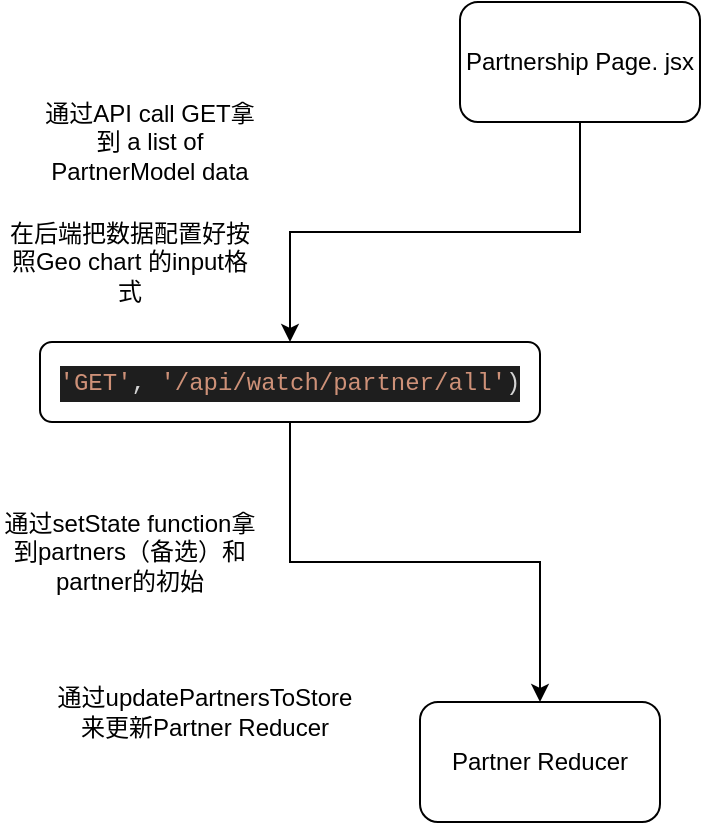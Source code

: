 <mxfile version="12.2.4" pages="1"><diagram id="eo8b-yk7-LhL6OhgjeWf" name="Page-1"><mxGraphModel dx="518" dy="439" grid="1" gridSize="10" guides="1" tooltips="1" connect="1" arrows="1" fold="1" page="1" pageScale="1" pageWidth="850" pageHeight="1100" math="0" shadow="0"><root><mxCell id="0"/><mxCell id="1" parent="0"/><mxCell id="5" style="edgeStyle=orthogonalEdgeStyle;rounded=0;orthogonalLoop=1;jettySize=auto;html=1;entryX=0.5;entryY=0;entryDx=0;entryDy=0;" edge="1" parent="1" source="2" target="3"><mxGeometry relative="1" as="geometry"/></mxCell><mxCell id="2" value="Partnership Page. jsx" style="rounded=1;whiteSpace=wrap;html=1;" parent="1" vertex="1"><mxGeometry x="260" y="30" width="120" height="60" as="geometry"/></mxCell><mxCell id="9" style="edgeStyle=orthogonalEdgeStyle;rounded=0;orthogonalLoop=1;jettySize=auto;html=1;" edge="1" parent="1" source="3" target="8"><mxGeometry relative="1" as="geometry"/></mxCell><mxCell id="3" value="&lt;div style=&quot;color: rgb(212 , 212 , 212) ; background-color: rgb(30 , 30 , 30) ; font-family: &amp;#34;menlo&amp;#34; , &amp;#34;monaco&amp;#34; , &amp;#34;courier new&amp;#34; , monospace ; line-height: 18px ; white-space: pre&quot;&gt;&lt;span style=&quot;color: #ce9178&quot;&gt;'GET'&lt;/span&gt;, &lt;span style=&quot;color: #ce9178&quot;&gt;'/api/watch/partner/all'&lt;/span&gt;)&lt;/div&gt;" style="rounded=1;whiteSpace=wrap;html=1;" vertex="1" parent="1"><mxGeometry x="50" y="200" width="250" height="40" as="geometry"/></mxCell><mxCell id="6" value="通过API call GET拿到 a list of PartnerModel data" style="text;html=1;strokeColor=none;fillColor=none;align=center;verticalAlign=middle;whiteSpace=wrap;rounded=0;" vertex="1" parent="1"><mxGeometry x="50" y="70" width="110" height="60" as="geometry"/></mxCell><mxCell id="7" value="在后端把数据配置好按照Geo chart 的input格式" style="text;html=1;strokeColor=none;fillColor=none;align=center;verticalAlign=middle;whiteSpace=wrap;rounded=0;" vertex="1" parent="1"><mxGeometry x="30" y="140" width="130" height="40" as="geometry"/></mxCell><mxCell id="8" value="Partner Reducer" style="rounded=1;whiteSpace=wrap;html=1;" vertex="1" parent="1"><mxGeometry x="240" y="380" width="120" height="60" as="geometry"/></mxCell><mxCell id="10" value="通过setState function拿到partners（备选）和partner的初始" style="text;html=1;strokeColor=none;fillColor=none;align=center;verticalAlign=middle;whiteSpace=wrap;rounded=0;" vertex="1" parent="1"><mxGeometry x="30" y="250" width="130" height="110" as="geometry"/></mxCell><mxCell id="11" value="通过updatePartnersToStore来更新Partner Reducer" style="text;html=1;strokeColor=none;fillColor=none;align=center;verticalAlign=middle;whiteSpace=wrap;rounded=0;" vertex="1" parent="1"><mxGeometry x="55" y="350" width="155" height="70" as="geometry"/></mxCell></root></mxGraphModel></diagram></mxfile>
